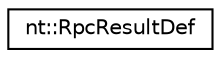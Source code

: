 digraph "Graphical Class Hierarchy"
{
  edge [fontname="Helvetica",fontsize="10",labelfontname="Helvetica",labelfontsize="10"];
  node [fontname="Helvetica",fontsize="10",shape=record];
  rankdir="LR";
  Node1 [label="nt::RpcResultDef",height=0.2,width=0.4,color="black", fillcolor="white", style="filled",URL="$structnt_1_1RpcResultDef.html",tooltip="NetworkTables RPC Version 1 Definition Result. "];
}
